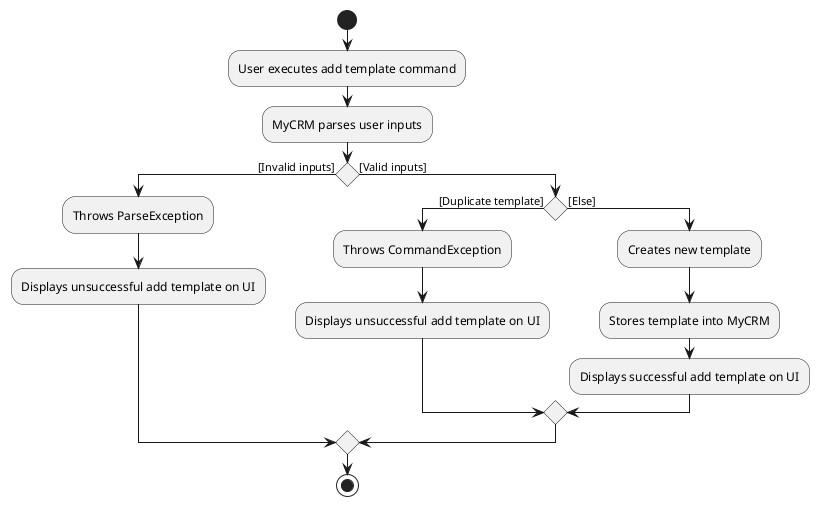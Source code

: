 @startuml
start
:User executes add template command;
:MyCRM parses user inputs;
if () then ([Invalid inputs])
    :Throws ParseException;
    :Displays unsuccessful add template on UI;
else ([Valid inputs])
    if () then ([Duplicate template])
        :Throws CommandException;
        :Displays unsuccessful add template on UI;
    else ([Else])
        :Creates new template;
        :Stores template into MyCRM;
        :Displays successful add template on UI;
    endif
endif
stop

@enduml

